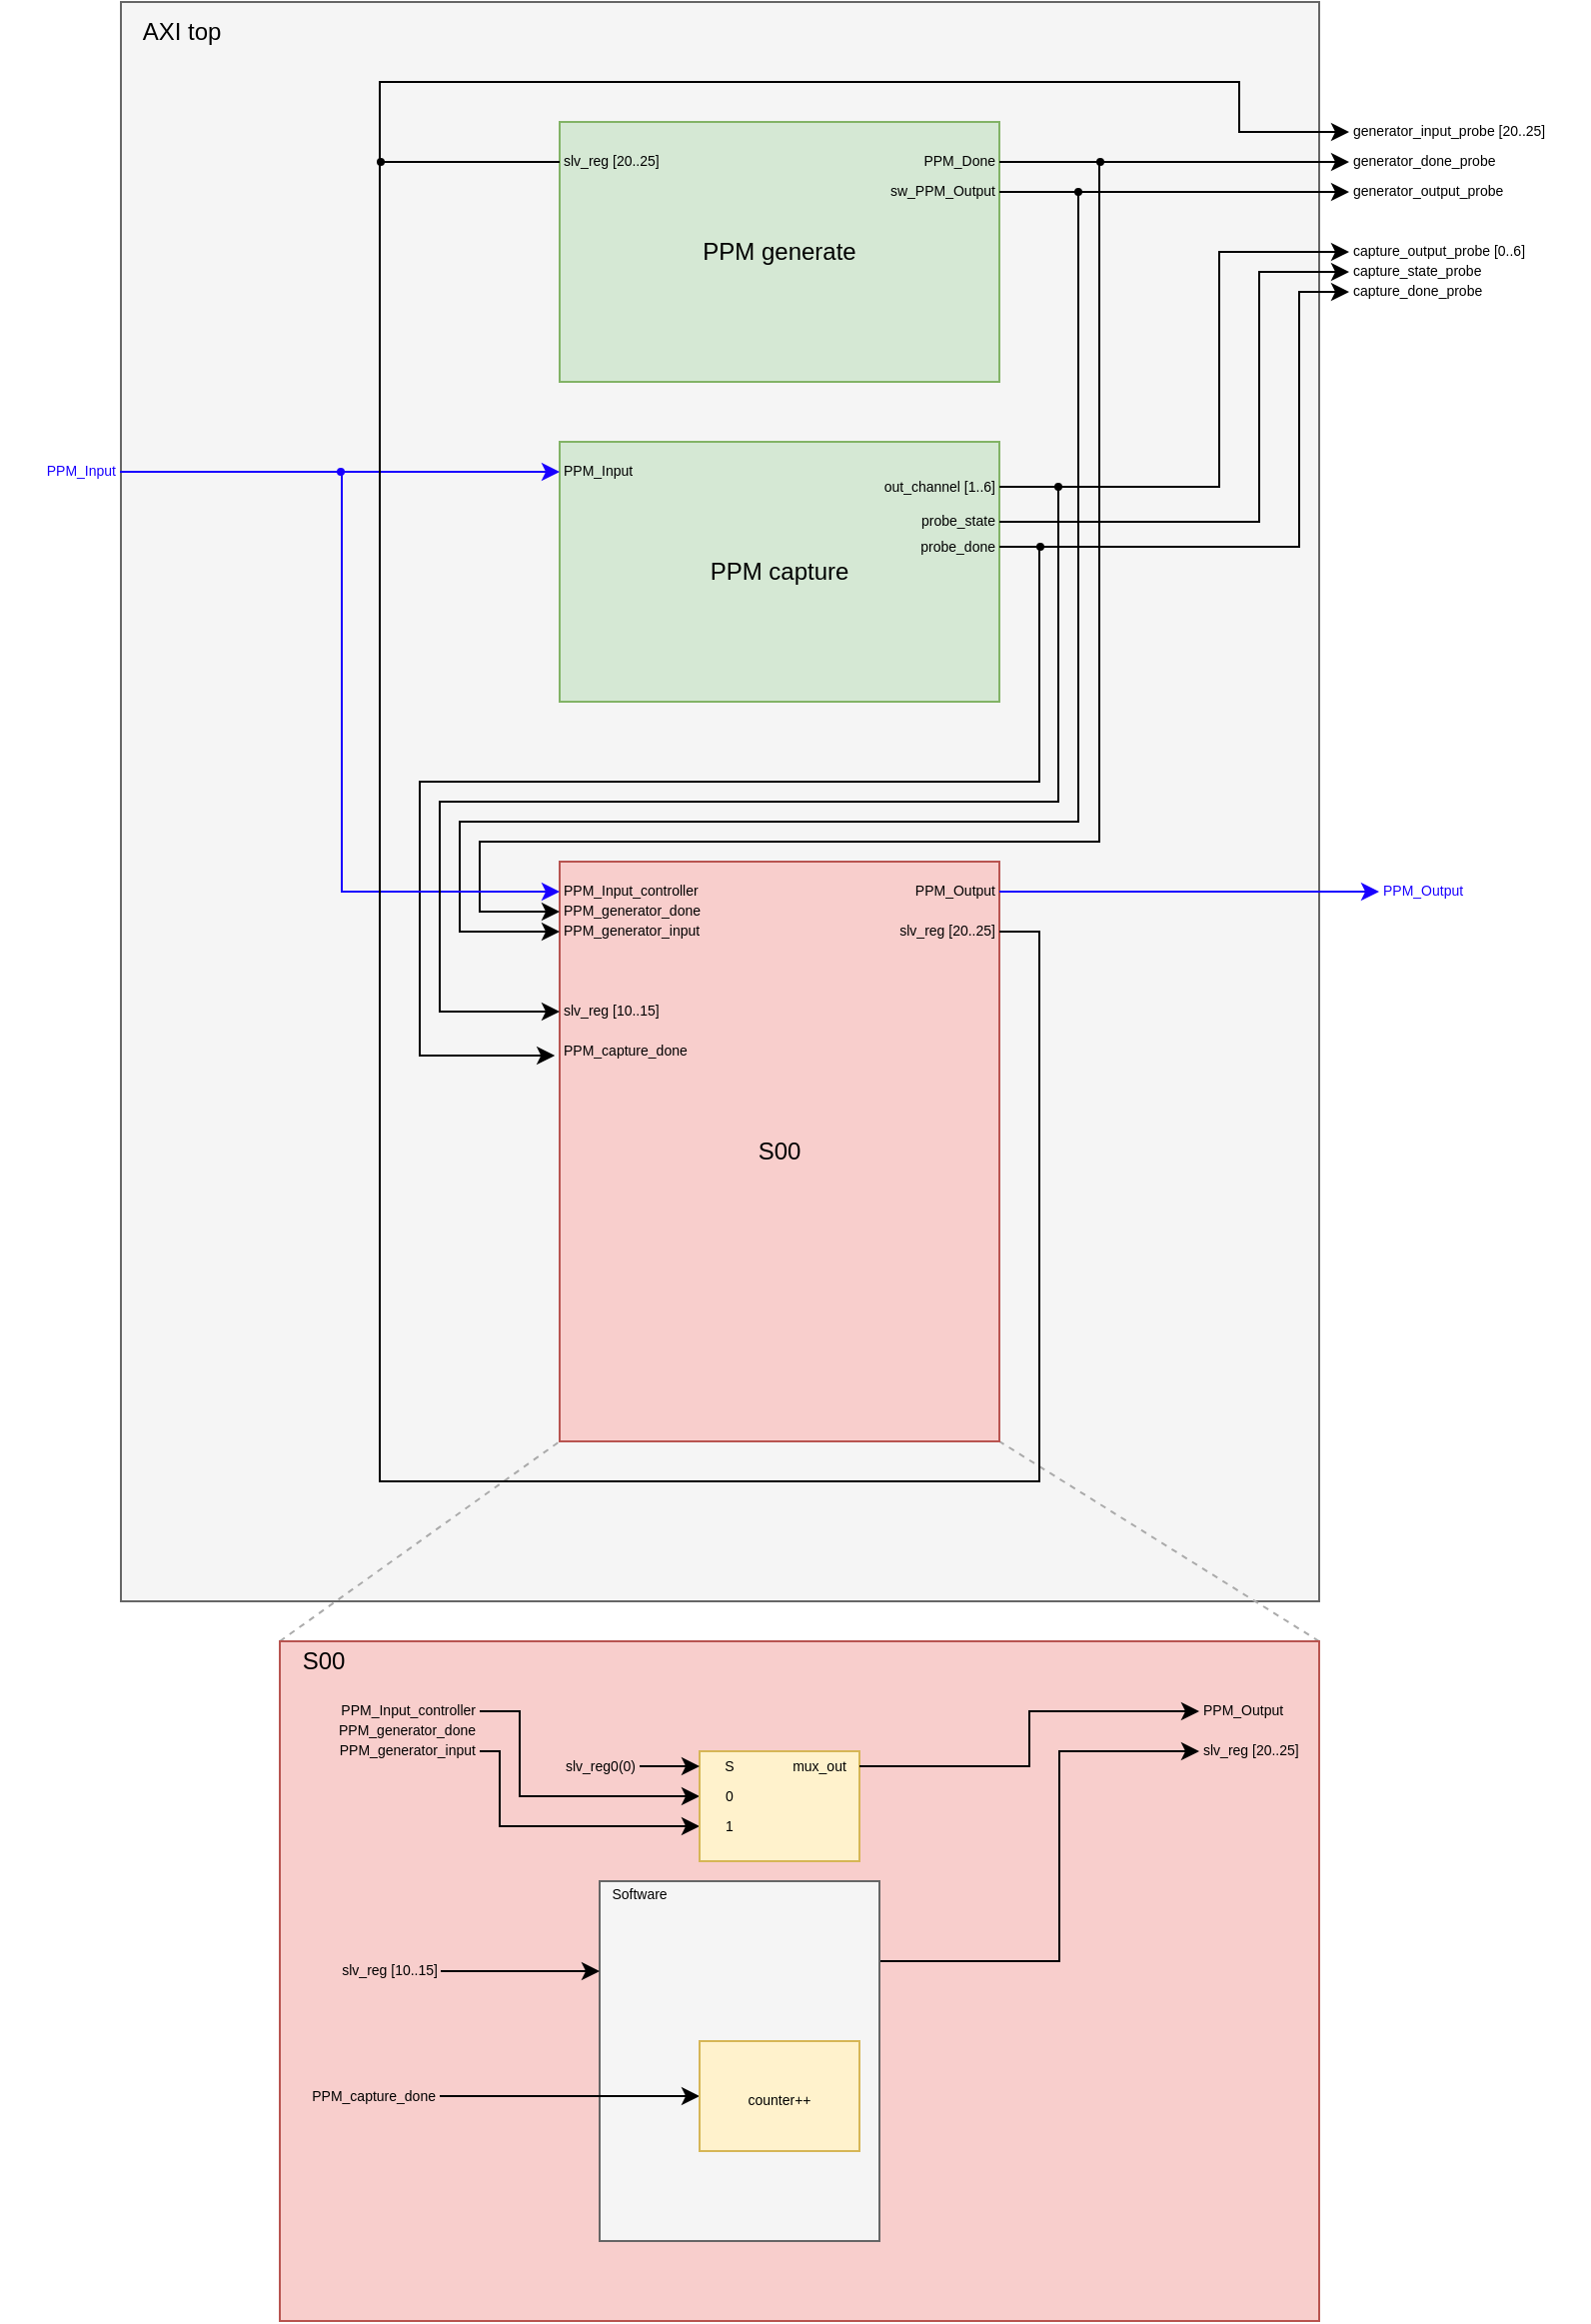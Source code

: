 <mxfile version="26.0.12">
  <diagram name="Page-1" id="uvpmUZ4AXPjhRNYj7Ekr">
    <mxGraphModel dx="1484" dy="961" grid="1" gridSize="10" guides="1" tooltips="1" connect="1" arrows="1" fold="1" page="1" pageScale="1" pageWidth="850" pageHeight="1100" math="0" shadow="0">
      <root>
        <mxCell id="0" />
        <mxCell id="1" parent="0" />
        <mxCell id="tkWrqGnNcjWu5yAKOuZE-100" value="" style="rounded=0;whiteSpace=wrap;html=1;fillColor=#f5f5f5;fontColor=#333333;strokeColor=#666666;" vertex="1" parent="1">
          <mxGeometry x="40.5" y="360" width="599.5" height="800" as="geometry" />
        </mxCell>
        <mxCell id="tkWrqGnNcjWu5yAKOuZE-131" value="" style="endArrow=none;dashed=1;html=1;rounded=0;entryX=0;entryY=1;entryDx=0;entryDy=0;exitX=0;exitY=0;exitDx=0;exitDy=0;strokeColor=#ABABAB;" edge="1" parent="1" source="tkWrqGnNcjWu5yAKOuZE-99" target="tkWrqGnNcjWu5yAKOuZE-4">
          <mxGeometry width="50" height="50" relative="1" as="geometry">
            <mxPoint x="120" y="1180" as="sourcePoint" />
            <mxPoint x="170" y="1130" as="targetPoint" />
          </mxGeometry>
        </mxCell>
        <mxCell id="tkWrqGnNcjWu5yAKOuZE-132" value="" style="endArrow=none;dashed=1;html=1;rounded=0;entryX=1;entryY=1;entryDx=0;entryDy=0;exitX=1;exitY=0;exitDx=0;exitDy=0;strokeColor=#ABABAB;" edge="1" parent="1" source="tkWrqGnNcjWu5yAKOuZE-99" target="tkWrqGnNcjWu5yAKOuZE-4">
          <mxGeometry width="50" height="50" relative="1" as="geometry">
            <mxPoint x="130" y="1190" as="sourcePoint" />
            <mxPoint x="270" y="1090" as="targetPoint" />
          </mxGeometry>
        </mxCell>
        <mxCell id="tkWrqGnNcjWu5yAKOuZE-99" value="" style="rounded=0;whiteSpace=wrap;html=1;fillColor=#f8cecc;strokeColor=#b85450;" vertex="1" parent="1">
          <mxGeometry x="120" y="1180" width="520" height="340" as="geometry" />
        </mxCell>
        <mxCell id="tkWrqGnNcjWu5yAKOuZE-129" style="edgeStyle=orthogonalEdgeStyle;rounded=0;orthogonalLoop=1;jettySize=auto;html=1;entryX=0;entryY=0.5;entryDx=0;entryDy=0;" edge="1" parent="1" source="tkWrqGnNcjWu5yAKOuZE-126" target="tkWrqGnNcjWu5yAKOuZE-102">
          <mxGeometry relative="1" as="geometry">
            <Array as="points">
              <mxPoint x="510" y="1340" />
              <mxPoint x="510" y="1235" />
            </Array>
          </mxGeometry>
        </mxCell>
        <mxCell id="tkWrqGnNcjWu5yAKOuZE-126" value="" style="rounded=0;whiteSpace=wrap;html=1;fillColor=#f5f5f5;strokeColor=#666666;fontColor=#333333;" vertex="1" parent="1">
          <mxGeometry x="280" y="1300" width="140" height="180" as="geometry" />
        </mxCell>
        <mxCell id="tkWrqGnNcjWu5yAKOuZE-2" value="PPM generate" style="rounded=0;whiteSpace=wrap;html=1;fillColor=#d5e8d4;strokeColor=#82b366;" vertex="1" parent="1">
          <mxGeometry x="260" y="420" width="220" height="130" as="geometry" />
        </mxCell>
        <mxCell id="tkWrqGnNcjWu5yAKOuZE-3" value="PPM capture" style="rounded=0;whiteSpace=wrap;html=1;fillColor=#d5e8d4;strokeColor=#82b366;" vertex="1" parent="1">
          <mxGeometry x="260" y="580" width="220" height="130" as="geometry" />
        </mxCell>
        <mxCell id="tkWrqGnNcjWu5yAKOuZE-4" value="S00" style="rounded=0;whiteSpace=wrap;html=1;fillColor=#f8cecc;strokeColor=#b85450;" vertex="1" parent="1">
          <mxGeometry x="260" y="790" width="220" height="290" as="geometry" />
        </mxCell>
        <mxCell id="tkWrqGnNcjWu5yAKOuZE-36" style="edgeStyle=orthogonalEdgeStyle;rounded=0;orthogonalLoop=1;jettySize=auto;html=1;entryX=0;entryY=0.5;entryDx=0;entryDy=0;" edge="1" parent="1" source="tkWrqGnNcjWu5yAKOuZE-82" target="tkWrqGnNcjWu5yAKOuZE-34">
          <mxGeometry relative="1" as="geometry">
            <mxPoint x="280" y="560" as="targetPoint" />
            <Array as="points">
              <mxPoint x="655" y="440" />
            </Array>
          </mxGeometry>
        </mxCell>
        <mxCell id="tkWrqGnNcjWu5yAKOuZE-68" style="edgeStyle=orthogonalEdgeStyle;rounded=0;orthogonalLoop=1;jettySize=auto;html=1;entryX=0;entryY=0.5;entryDx=0;entryDy=0;" edge="1" parent="1" source="tkWrqGnNcjWu5yAKOuZE-7" target="tkWrqGnNcjWu5yAKOuZE-66">
          <mxGeometry relative="1" as="geometry">
            <Array as="points">
              <mxPoint x="530" y="440" />
              <mxPoint x="530" y="780" />
              <mxPoint x="220" y="780" />
              <mxPoint x="220" y="815" />
            </Array>
          </mxGeometry>
        </mxCell>
        <mxCell id="tkWrqGnNcjWu5yAKOuZE-7" value="PPM_Done" style="text;html=1;align=right;verticalAlign=middle;whiteSpace=wrap;rounded=0;fontSize=7;" vertex="1" parent="1">
          <mxGeometry x="420" y="430" width="60" height="20" as="geometry" />
        </mxCell>
        <mxCell id="tkWrqGnNcjWu5yAKOuZE-53" style="edgeStyle=orthogonalEdgeStyle;rounded=0;orthogonalLoop=1;jettySize=auto;html=1;entryX=0;entryY=0.5;entryDx=0;entryDy=0;" edge="1" parent="1" source="tkWrqGnNcjWu5yAKOuZE-31" target="tkWrqGnNcjWu5yAKOuZE-50">
          <mxGeometry relative="1" as="geometry">
            <Array as="points">
              <mxPoint x="630" y="632" />
              <mxPoint x="630" y="505" />
            </Array>
          </mxGeometry>
        </mxCell>
        <mxCell id="tkWrqGnNcjWu5yAKOuZE-89" style="edgeStyle=orthogonalEdgeStyle;rounded=0;orthogonalLoop=1;jettySize=auto;html=1;entryX=-0.03;entryY=0.567;entryDx=0;entryDy=0;entryPerimeter=0;" edge="1" parent="1" source="tkWrqGnNcjWu5yAKOuZE-31" target="tkWrqGnNcjWu5yAKOuZE-93">
          <mxGeometry relative="1" as="geometry">
            <mxPoint x="500" y="730" as="targetPoint" />
            <Array as="points">
              <mxPoint x="500" y="633" />
              <mxPoint x="500" y="750" />
              <mxPoint x="190" y="750" />
              <mxPoint x="190" y="887" />
            </Array>
          </mxGeometry>
        </mxCell>
        <mxCell id="tkWrqGnNcjWu5yAKOuZE-31" value="probe_done" style="text;html=1;align=right;verticalAlign=middle;whiteSpace=wrap;rounded=0;fontSize=7;" vertex="1" parent="1">
          <mxGeometry x="420" y="617.5" width="60" height="30" as="geometry" />
        </mxCell>
        <mxCell id="tkWrqGnNcjWu5yAKOuZE-65" style="edgeStyle=orthogonalEdgeStyle;rounded=0;orthogonalLoop=1;jettySize=auto;html=1;entryX=0;entryY=0.5;entryDx=0;entryDy=0;" edge="1" parent="1" source="tkWrqGnNcjWu5yAKOuZE-80" target="tkWrqGnNcjWu5yAKOuZE-64">
          <mxGeometry relative="1" as="geometry">
            <mxPoint x="510.0" y="750" as="targetPoint" />
            <Array as="points">
              <mxPoint x="519" y="770" />
              <mxPoint x="210" y="770" />
              <mxPoint x="210" y="825" />
            </Array>
          </mxGeometry>
        </mxCell>
        <mxCell id="tkWrqGnNcjWu5yAKOuZE-22" value="sw_PPM_Output" style="text;html=1;align=right;verticalAlign=middle;whiteSpace=wrap;rounded=0;fontSize=7;" vertex="1" parent="1">
          <mxGeometry x="420" y="440" width="60" height="30" as="geometry" />
        </mxCell>
        <mxCell id="tkWrqGnNcjWu5yAKOuZE-52" style="edgeStyle=orthogonalEdgeStyle;rounded=0;orthogonalLoop=1;jettySize=auto;html=1;entryX=0;entryY=0.5;entryDx=0;entryDy=0;" edge="1" parent="1" source="tkWrqGnNcjWu5yAKOuZE-30" target="tkWrqGnNcjWu5yAKOuZE-49">
          <mxGeometry relative="1" as="geometry">
            <mxPoint x="640" y="500" as="targetPoint" />
            <Array as="points">
              <mxPoint x="610" y="620" />
              <mxPoint x="610" y="495" />
            </Array>
          </mxGeometry>
        </mxCell>
        <mxCell id="tkWrqGnNcjWu5yAKOuZE-30" value="probe_state" style="text;html=1;align=right;verticalAlign=middle;whiteSpace=wrap;rounded=0;fontSize=7;" vertex="1" parent="1">
          <mxGeometry x="420" y="610" width="60" height="20" as="geometry" />
        </mxCell>
        <mxCell id="tkWrqGnNcjWu5yAKOuZE-33" value="generator_input_probe [20..25]" style="text;html=1;align=left;verticalAlign=middle;whiteSpace=wrap;rounded=0;fontSize=7;" vertex="1" parent="1">
          <mxGeometry x="655" y="410" width="120" height="30" as="geometry" />
        </mxCell>
        <mxCell id="tkWrqGnNcjWu5yAKOuZE-34" value="generator_done_probe" style="text;html=1;align=left;verticalAlign=middle;whiteSpace=wrap;rounded=0;fontSize=7;" vertex="1" parent="1">
          <mxGeometry x="655" y="425" width="80" height="30" as="geometry" />
        </mxCell>
        <mxCell id="tkWrqGnNcjWu5yAKOuZE-35" value="PPM_Output" style="text;html=1;align=left;verticalAlign=middle;whiteSpace=wrap;rounded=0;fontSize=7;fontColor=#1900FF;" vertex="1" parent="1">
          <mxGeometry x="670" y="790" width="60" height="30" as="geometry" />
        </mxCell>
        <mxCell id="tkWrqGnNcjWu5yAKOuZE-70" style="edgeStyle=orthogonalEdgeStyle;rounded=0;orthogonalLoop=1;jettySize=auto;html=1;entryX=0;entryY=0.5;entryDx=0;entryDy=0;" edge="1" parent="1" source="tkWrqGnNcjWu5yAKOuZE-44" target="tkWrqGnNcjWu5yAKOuZE-33">
          <mxGeometry relative="1" as="geometry">
            <mxPoint x="602.222" y="400" as="targetPoint" />
            <Array as="points">
              <mxPoint x="170" y="440" />
              <mxPoint x="170" y="400" />
              <mxPoint x="600" y="400" />
              <mxPoint x="600" y="425" />
            </Array>
          </mxGeometry>
        </mxCell>
        <mxCell id="tkWrqGnNcjWu5yAKOuZE-44" value="&lt;div&gt;slv_reg [20..25]&lt;/div&gt;" style="text;html=1;align=left;verticalAlign=middle;whiteSpace=wrap;rounded=0;fontSize=7;" vertex="1" parent="1">
          <mxGeometry x="260" y="425" width="60" height="30" as="geometry" />
        </mxCell>
        <mxCell id="tkWrqGnNcjWu5yAKOuZE-57" style="edgeStyle=orthogonalEdgeStyle;rounded=0;orthogonalLoop=1;jettySize=auto;html=1;entryX=0;entryY=0.5;entryDx=0;entryDy=0;fontColor=#1900FF;strokeColor=#1900FF;" edge="1" parent="1" source="tkWrqGnNcjWu5yAKOuZE-45" target="tkWrqGnNcjWu5yAKOuZE-56">
          <mxGeometry relative="1" as="geometry" />
        </mxCell>
        <mxCell id="tkWrqGnNcjWu5yAKOuZE-61" style="edgeStyle=orthogonalEdgeStyle;rounded=0;orthogonalLoop=1;jettySize=auto;html=1;exitX=1;exitY=0.5;exitDx=0;exitDy=0;entryX=0;entryY=0.5;entryDx=0;entryDy=0;strokeColor=#1900FF;" edge="1" parent="1" source="tkWrqGnNcjWu5yAKOuZE-84" target="tkWrqGnNcjWu5yAKOuZE-60">
          <mxGeometry relative="1" as="geometry">
            <mxPoint y="760" as="targetPoint" />
            <Array as="points">
              <mxPoint x="151" y="595" />
              <mxPoint x="151" y="805" />
            </Array>
          </mxGeometry>
        </mxCell>
        <mxCell id="tkWrqGnNcjWu5yAKOuZE-45" value="&lt;span style=&quot;color: rgb(25, 0, 255);&quot;&gt;PPM_Input&lt;/span&gt;" style="text;html=1;align=right;verticalAlign=middle;whiteSpace=wrap;rounded=0;fontSize=7;" vertex="1" parent="1">
          <mxGeometry x="-20" y="580" width="60" height="30" as="geometry" />
        </mxCell>
        <mxCell id="tkWrqGnNcjWu5yAKOuZE-46" value="capture_output_probe [0..6]" style="text;html=1;align=left;verticalAlign=middle;whiteSpace=wrap;rounded=0;fontSize=7;fontColor=#000000;" vertex="1" parent="1">
          <mxGeometry x="655" y="470" width="90" height="30" as="geometry" />
        </mxCell>
        <mxCell id="tkWrqGnNcjWu5yAKOuZE-48" style="edgeStyle=orthogonalEdgeStyle;rounded=0;orthogonalLoop=1;jettySize=auto;html=1;entryX=0;entryY=0.5;entryDx=0;entryDy=0;" edge="1" parent="1" source="tkWrqGnNcjWu5yAKOuZE-47" target="tkWrqGnNcjWu5yAKOuZE-46">
          <mxGeometry relative="1" as="geometry">
            <Array as="points">
              <mxPoint x="590" y="603" />
              <mxPoint x="590" y="485" />
            </Array>
          </mxGeometry>
        </mxCell>
        <mxCell id="tkWrqGnNcjWu5yAKOuZE-72" style="edgeStyle=orthogonalEdgeStyle;rounded=0;orthogonalLoop=1;jettySize=auto;html=1;entryX=0;entryY=0.5;entryDx=0;entryDy=0;" edge="1" parent="1" source="tkWrqGnNcjWu5yAKOuZE-77" target="tkWrqGnNcjWu5yAKOuZE-71">
          <mxGeometry relative="1" as="geometry">
            <Array as="points">
              <mxPoint x="510" y="603" />
              <mxPoint x="510" y="760" />
              <mxPoint x="200" y="760" />
              <mxPoint x="200" y="865" />
            </Array>
          </mxGeometry>
        </mxCell>
        <mxCell id="tkWrqGnNcjWu5yAKOuZE-47" value="&lt;div&gt;&lt;font style=&quot;font-size: 7px;&quot;&gt;out_channel [1..6]&lt;/font&gt;&lt;/div&gt;" style="text;html=1;align=right;verticalAlign=middle;whiteSpace=wrap;rounded=0;fontSize=7;" vertex="1" parent="1">
          <mxGeometry x="420" y="587.5" width="60" height="30" as="geometry" />
        </mxCell>
        <mxCell id="tkWrqGnNcjWu5yAKOuZE-49" value="capture_state_probe" style="text;html=1;align=left;verticalAlign=middle;whiteSpace=wrap;rounded=0;fontSize=7;fontColor=#000000;" vertex="1" parent="1">
          <mxGeometry x="655" y="480" width="90" height="30" as="geometry" />
        </mxCell>
        <mxCell id="tkWrqGnNcjWu5yAKOuZE-50" value="capture_done_probe" style="text;html=1;align=left;verticalAlign=middle;whiteSpace=wrap;rounded=0;fontSize=7;fontColor=#000000;" vertex="1" parent="1">
          <mxGeometry x="655" y="490" width="90" height="30" as="geometry" />
        </mxCell>
        <mxCell id="tkWrqGnNcjWu5yAKOuZE-56" value="PPM_Input" style="text;html=1;align=left;verticalAlign=middle;whiteSpace=wrap;rounded=0;fontSize=7;" vertex="1" parent="1">
          <mxGeometry x="260" y="580" width="60" height="30" as="geometry" />
        </mxCell>
        <mxCell id="tkWrqGnNcjWu5yAKOuZE-95" style="edgeStyle=orthogonalEdgeStyle;rounded=0;orthogonalLoop=1;jettySize=auto;html=1;endArrow=none;startFill=0;" edge="1" parent="1" source="tkWrqGnNcjWu5yAKOuZE-97">
          <mxGeometry relative="1" as="geometry">
            <mxPoint x="180" y="440" as="targetPoint" />
            <Array as="points">
              <mxPoint x="170" y="440" />
            </Array>
          </mxGeometry>
        </mxCell>
        <mxCell id="tkWrqGnNcjWu5yAKOuZE-59" value="&lt;div&gt;slv_reg [20..25]&lt;/div&gt;" style="text;html=1;align=right;verticalAlign=middle;whiteSpace=wrap;rounded=0;fontSize=7;" vertex="1" parent="1">
          <mxGeometry x="420" y="810" width="60" height="30" as="geometry" />
        </mxCell>
        <mxCell id="tkWrqGnNcjWu5yAKOuZE-60" value="PPM_Input_controller" style="text;html=1;align=left;verticalAlign=middle;whiteSpace=wrap;rounded=0;fontSize=7;" vertex="1" parent="1">
          <mxGeometry x="260" y="790" width="100" height="30" as="geometry" />
        </mxCell>
        <mxCell id="tkWrqGnNcjWu5yAKOuZE-63" style="edgeStyle=orthogonalEdgeStyle;rounded=0;orthogonalLoop=1;jettySize=auto;html=1;endArrow=classic;startFill=0;strokeColor=#1900FF;entryX=0;entryY=0.5;entryDx=0;entryDy=0;endFill=1;exitX=1;exitY=0.5;exitDx=0;exitDy=0;" edge="1" parent="1" source="tkWrqGnNcjWu5yAKOuZE-62" target="tkWrqGnNcjWu5yAKOuZE-35">
          <mxGeometry relative="1" as="geometry">
            <mxPoint x="544" y="780" as="targetPoint" />
            <mxPoint x="490.0" y="1095" as="sourcePoint" />
            <Array as="points">
              <mxPoint x="665" y="805" />
            </Array>
          </mxGeometry>
        </mxCell>
        <mxCell id="tkWrqGnNcjWu5yAKOuZE-62" value="PPM_Output" style="text;html=1;align=right;verticalAlign=middle;whiteSpace=wrap;rounded=0;fontSize=7;" vertex="1" parent="1">
          <mxGeometry x="420" y="790" width="60" height="30" as="geometry" />
        </mxCell>
        <mxCell id="tkWrqGnNcjWu5yAKOuZE-64" value="PPM_generator_input" style="text;html=1;align=left;verticalAlign=middle;whiteSpace=wrap;rounded=0;fontSize=7;" vertex="1" parent="1">
          <mxGeometry x="260" y="810" width="100" height="30" as="geometry" />
        </mxCell>
        <mxCell id="tkWrqGnNcjWu5yAKOuZE-66" value="PPM_generator_done" style="text;html=1;align=left;verticalAlign=middle;whiteSpace=wrap;rounded=0;fontSize=7;" vertex="1" parent="1">
          <mxGeometry x="260" y="800" width="100" height="30" as="geometry" />
        </mxCell>
        <mxCell id="tkWrqGnNcjWu5yAKOuZE-71" value="&lt;div&gt;slv_reg [10..15]&lt;/div&gt;" style="text;html=1;align=left;verticalAlign=middle;whiteSpace=wrap;rounded=0;fontSize=7;" vertex="1" parent="1">
          <mxGeometry x="260" y="850" width="60" height="30" as="geometry" />
        </mxCell>
        <mxCell id="tkWrqGnNcjWu5yAKOuZE-77" value="" style="ellipse;whiteSpace=wrap;html=1;aspect=fixed;fillColor=#000000;" vertex="1" parent="1">
          <mxGeometry x="508" y="601" width="3" height="3" as="geometry" />
        </mxCell>
        <mxCell id="tkWrqGnNcjWu5yAKOuZE-81" value="" style="edgeStyle=orthogonalEdgeStyle;rounded=0;orthogonalLoop=1;jettySize=auto;html=1;entryX=0;entryY=0.5;entryDx=0;entryDy=0;endArrow=classic;startFill=0;endFill=1;" edge="1" parent="1" source="tkWrqGnNcjWu5yAKOuZE-22" target="tkWrqGnNcjWu5yAKOuZE-88">
          <mxGeometry relative="1" as="geometry">
            <mxPoint x="260" y="795" as="targetPoint" />
            <mxPoint x="480" y="455" as="sourcePoint" />
            <Array as="points">
              <mxPoint x="655" y="455" />
            </Array>
          </mxGeometry>
        </mxCell>
        <mxCell id="tkWrqGnNcjWu5yAKOuZE-80" value="" style="ellipse;whiteSpace=wrap;html=1;aspect=fixed;fillColor=#000000;" vertex="1" parent="1">
          <mxGeometry x="518" y="453.5" width="3" height="3" as="geometry" />
        </mxCell>
        <mxCell id="tkWrqGnNcjWu5yAKOuZE-83" value="" style="edgeStyle=orthogonalEdgeStyle;rounded=0;orthogonalLoop=1;jettySize=auto;html=1;entryX=0;entryY=0.5;entryDx=0;entryDy=0;endArrow=none;startFill=0;" edge="1" parent="1" source="tkWrqGnNcjWu5yAKOuZE-7" target="tkWrqGnNcjWu5yAKOuZE-82">
          <mxGeometry relative="1" as="geometry">
            <mxPoint x="655" y="440" as="targetPoint" />
            <mxPoint x="480" y="440" as="sourcePoint" />
            <Array as="points" />
          </mxGeometry>
        </mxCell>
        <mxCell id="tkWrqGnNcjWu5yAKOuZE-82" value="" style="ellipse;whiteSpace=wrap;html=1;aspect=fixed;fillColor=#000000;" vertex="1" parent="1">
          <mxGeometry x="529" y="438.5" width="3" height="3" as="geometry" />
        </mxCell>
        <mxCell id="tkWrqGnNcjWu5yAKOuZE-84" value="" style="ellipse;whiteSpace=wrap;html=1;aspect=fixed;fillColor=#1900FF;strokeColor=#1900FF;" vertex="1" parent="1">
          <mxGeometry x="149" y="593.5" width="3" height="3" as="geometry" />
        </mxCell>
        <mxCell id="tkWrqGnNcjWu5yAKOuZE-88" value="generator_output_probe" style="text;html=1;align=left;verticalAlign=middle;whiteSpace=wrap;rounded=0;fontSize=7;" vertex="1" parent="1">
          <mxGeometry x="655" y="440" width="80" height="30" as="geometry" />
        </mxCell>
        <mxCell id="tkWrqGnNcjWu5yAKOuZE-93" value="PPM_capture_done" style="text;html=1;align=left;verticalAlign=middle;whiteSpace=wrap;rounded=0;fontSize=7;" vertex="1" parent="1">
          <mxGeometry x="260" y="870" width="80" height="30" as="geometry" />
        </mxCell>
        <mxCell id="tkWrqGnNcjWu5yAKOuZE-94" value="" style="ellipse;whiteSpace=wrap;html=1;aspect=fixed;fillColor=#000000;" vertex="1" parent="1">
          <mxGeometry x="499" y="631" width="3" height="3" as="geometry" />
        </mxCell>
        <mxCell id="tkWrqGnNcjWu5yAKOuZE-98" value="" style="edgeStyle=orthogonalEdgeStyle;rounded=0;orthogonalLoop=1;jettySize=auto;html=1;endArrow=none;startFill=0;" edge="1" parent="1" source="tkWrqGnNcjWu5yAKOuZE-59" target="tkWrqGnNcjWu5yAKOuZE-97">
          <mxGeometry relative="1" as="geometry">
            <mxPoint x="180" y="440" as="targetPoint" />
            <mxPoint x="480" y="825" as="sourcePoint" />
            <Array as="points">
              <mxPoint x="500" y="825" />
              <mxPoint x="500" y="1100" />
              <mxPoint x="170" y="1100" />
            </Array>
          </mxGeometry>
        </mxCell>
        <mxCell id="tkWrqGnNcjWu5yAKOuZE-97" value="" style="ellipse;whiteSpace=wrap;html=1;aspect=fixed;fillColor=#000000;" vertex="1" parent="1">
          <mxGeometry x="169" y="438.5" width="3" height="3" as="geometry" />
        </mxCell>
        <mxCell id="tkWrqGnNcjWu5yAKOuZE-101" value="AXI top" style="text;html=1;align=center;verticalAlign=middle;whiteSpace=wrap;rounded=0;" vertex="1" parent="1">
          <mxGeometry x="40.5" y="360" width="60" height="30" as="geometry" />
        </mxCell>
        <mxCell id="tkWrqGnNcjWu5yAKOuZE-102" value="&lt;div&gt;slv_reg [20..25]&lt;/div&gt;" style="text;html=1;align=left;verticalAlign=middle;whiteSpace=wrap;rounded=0;fontSize=7;" vertex="1" parent="1">
          <mxGeometry x="580" y="1220" width="60" height="30" as="geometry" />
        </mxCell>
        <mxCell id="tkWrqGnNcjWu5yAKOuZE-115" style="edgeStyle=orthogonalEdgeStyle;rounded=0;orthogonalLoop=1;jettySize=auto;html=1;entryX=0;entryY=0.5;entryDx=0;entryDy=0;" edge="1" parent="1" source="tkWrqGnNcjWu5yAKOuZE-103" target="tkWrqGnNcjWu5yAKOuZE-111">
          <mxGeometry relative="1" as="geometry">
            <Array as="points">
              <mxPoint x="240" y="1215" />
              <mxPoint x="240" y="1258" />
            </Array>
          </mxGeometry>
        </mxCell>
        <mxCell id="tkWrqGnNcjWu5yAKOuZE-103" value="PPM_Input_controller" style="text;html=1;align=right;verticalAlign=middle;whiteSpace=wrap;rounded=0;fontSize=7;" vertex="1" parent="1">
          <mxGeometry x="120" y="1200" width="100" height="30" as="geometry" />
        </mxCell>
        <mxCell id="tkWrqGnNcjWu5yAKOuZE-104" value="PPM_Output" style="text;html=1;align=left;verticalAlign=middle;whiteSpace=wrap;rounded=0;fontSize=7;" vertex="1" parent="1">
          <mxGeometry x="580" y="1200" width="60" height="30" as="geometry" />
        </mxCell>
        <mxCell id="tkWrqGnNcjWu5yAKOuZE-118" style="edgeStyle=orthogonalEdgeStyle;rounded=0;orthogonalLoop=1;jettySize=auto;html=1;entryX=0;entryY=0.5;entryDx=0;entryDy=0;" edge="1" parent="1" source="tkWrqGnNcjWu5yAKOuZE-105" target="tkWrqGnNcjWu5yAKOuZE-112">
          <mxGeometry relative="1" as="geometry">
            <Array as="points">
              <mxPoint x="230" y="1235" />
              <mxPoint x="230" y="1273" />
            </Array>
          </mxGeometry>
        </mxCell>
        <mxCell id="tkWrqGnNcjWu5yAKOuZE-105" value="PPM_generator_input" style="text;html=1;align=right;verticalAlign=middle;whiteSpace=wrap;rounded=0;fontSize=7;" vertex="1" parent="1">
          <mxGeometry x="120" y="1220" width="100" height="30" as="geometry" />
        </mxCell>
        <mxCell id="tkWrqGnNcjWu5yAKOuZE-106" value="PPM_generator_done" style="text;html=1;align=right;verticalAlign=middle;whiteSpace=wrap;rounded=0;fontSize=7;" vertex="1" parent="1">
          <mxGeometry x="120" y="1210" width="100" height="30" as="geometry" />
        </mxCell>
        <mxCell id="tkWrqGnNcjWu5yAKOuZE-127" style="edgeStyle=orthogonalEdgeStyle;rounded=0;orthogonalLoop=1;jettySize=auto;html=1;entryX=0;entryY=0.25;entryDx=0;entryDy=0;" edge="1" parent="1" source="tkWrqGnNcjWu5yAKOuZE-107" target="tkWrqGnNcjWu5yAKOuZE-126">
          <mxGeometry relative="1" as="geometry" />
        </mxCell>
        <mxCell id="tkWrqGnNcjWu5yAKOuZE-107" value="&lt;div&gt;slv_reg [10..15]&lt;/div&gt;" style="text;html=1;align=right;verticalAlign=middle;whiteSpace=wrap;rounded=0;fontSize=7;" vertex="1" parent="1">
          <mxGeometry x="140.5" y="1330" width="60" height="30" as="geometry" />
        </mxCell>
        <mxCell id="tkWrqGnNcjWu5yAKOuZE-125" style="edgeStyle=orthogonalEdgeStyle;rounded=0;orthogonalLoop=1;jettySize=auto;html=1;entryX=0;entryY=0.5;entryDx=0;entryDy=0;" edge="1" parent="1" source="tkWrqGnNcjWu5yAKOuZE-108" target="tkWrqGnNcjWu5yAKOuZE-124">
          <mxGeometry relative="1" as="geometry" />
        </mxCell>
        <mxCell id="tkWrqGnNcjWu5yAKOuZE-108" value="PPM_capture_done" style="text;html=1;align=right;verticalAlign=middle;whiteSpace=wrap;rounded=0;fontSize=7;" vertex="1" parent="1">
          <mxGeometry x="120" y="1392.5" width="80" height="30" as="geometry" />
        </mxCell>
        <mxCell id="tkWrqGnNcjWu5yAKOuZE-109" value="" style="rounded=0;whiteSpace=wrap;html=1;fillColor=#fff2cc;strokeColor=#d6b656;" vertex="1" parent="1">
          <mxGeometry x="330" y="1235" width="80" height="55" as="geometry" />
        </mxCell>
        <mxCell id="tkWrqGnNcjWu5yAKOuZE-110" value="S" style="text;html=1;align=center;verticalAlign=middle;whiteSpace=wrap;rounded=0;fontSize=7;" vertex="1" parent="1">
          <mxGeometry x="330" y="1235" width="30" height="15" as="geometry" />
        </mxCell>
        <mxCell id="tkWrqGnNcjWu5yAKOuZE-111" value="0" style="text;html=1;align=center;verticalAlign=middle;whiteSpace=wrap;rounded=0;fontSize=7;" vertex="1" parent="1">
          <mxGeometry x="330" y="1250" width="30" height="15" as="geometry" />
        </mxCell>
        <mxCell id="tkWrqGnNcjWu5yAKOuZE-112" value="1" style="text;html=1;align=center;verticalAlign=middle;whiteSpace=wrap;rounded=0;fontSize=7;" vertex="1" parent="1">
          <mxGeometry x="330" y="1265" width="30" height="15" as="geometry" />
        </mxCell>
        <mxCell id="tkWrqGnNcjWu5yAKOuZE-114" style="edgeStyle=orthogonalEdgeStyle;rounded=0;orthogonalLoop=1;jettySize=auto;html=1;entryX=0;entryY=0.5;entryDx=0;entryDy=0;" edge="1" parent="1" source="tkWrqGnNcjWu5yAKOuZE-113" target="tkWrqGnNcjWu5yAKOuZE-104">
          <mxGeometry relative="1" as="geometry" />
        </mxCell>
        <mxCell id="tkWrqGnNcjWu5yAKOuZE-113" value="mux_out" style="text;html=1;align=center;verticalAlign=middle;whiteSpace=wrap;rounded=0;fontSize=7;" vertex="1" parent="1">
          <mxGeometry x="370" y="1235" width="40" height="15" as="geometry" />
        </mxCell>
        <mxCell id="tkWrqGnNcjWu5yAKOuZE-122" style="edgeStyle=orthogonalEdgeStyle;rounded=0;orthogonalLoop=1;jettySize=auto;html=1;entryX=0;entryY=0.5;entryDx=0;entryDy=0;" edge="1" parent="1" source="tkWrqGnNcjWu5yAKOuZE-121" target="tkWrqGnNcjWu5yAKOuZE-110">
          <mxGeometry relative="1" as="geometry" />
        </mxCell>
        <mxCell id="tkWrqGnNcjWu5yAKOuZE-121" value="slv_reg0(0)" style="text;html=1;align=right;verticalAlign=middle;whiteSpace=wrap;rounded=0;fontSize=7;" vertex="1" parent="1">
          <mxGeometry x="250" y="1227.5" width="50" height="30" as="geometry" />
        </mxCell>
        <mxCell id="tkWrqGnNcjWu5yAKOuZE-124" value="&lt;font style=&quot;font-size: 7px;&quot;&gt;counter++&lt;/font&gt;" style="rounded=0;whiteSpace=wrap;html=1;fillColor=#fff2cc;strokeColor=#d6b656;" vertex="1" parent="1">
          <mxGeometry x="330" y="1380" width="80" height="55" as="geometry" />
        </mxCell>
        <mxCell id="tkWrqGnNcjWu5yAKOuZE-128" value="&lt;font style=&quot;font-size: 7px;&quot;&gt;Software&lt;/font&gt;" style="text;html=1;align=center;verticalAlign=middle;whiteSpace=wrap;rounded=0;" vertex="1" parent="1">
          <mxGeometry x="270" y="1290" width="60" height="30" as="geometry" />
        </mxCell>
        <mxCell id="tkWrqGnNcjWu5yAKOuZE-130" value="S00" style="text;html=1;align=center;verticalAlign=middle;whiteSpace=wrap;rounded=0;" vertex="1" parent="1">
          <mxGeometry x="112" y="1180" width="60" height="20" as="geometry" />
        </mxCell>
      </root>
    </mxGraphModel>
  </diagram>
</mxfile>
